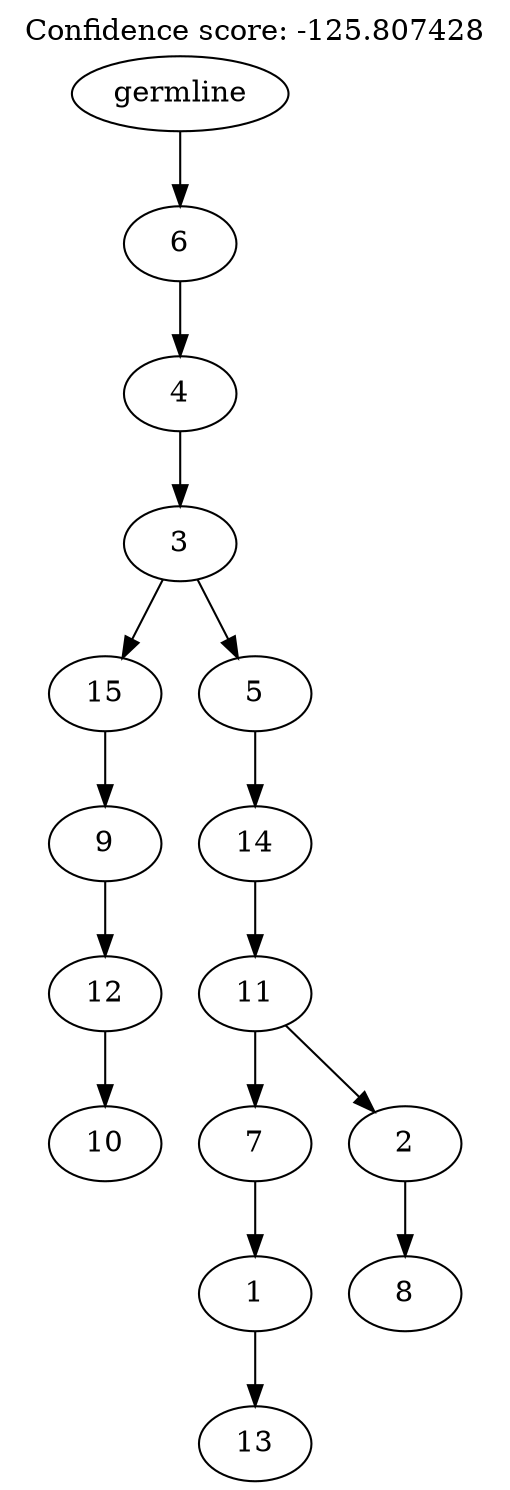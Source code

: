 digraph g {
	"14" -> "15";
	"15" [label="10"];
	"13" -> "14";
	"14" [label="12"];
	"12" -> "13";
	"13" [label="9"];
	"10" -> "11";
	"11" [label="13"];
	"9" -> "10";
	"10" [label="1"];
	"7" -> "8";
	"8" [label="8"];
	"6" -> "7";
	"7" [label="2"];
	"6" -> "9";
	"9" [label="7"];
	"5" -> "6";
	"6" [label="11"];
	"4" -> "5";
	"5" [label="14"];
	"3" -> "4";
	"4" [label="5"];
	"3" -> "12";
	"12" [label="15"];
	"2" -> "3";
	"3" [label="3"];
	"1" -> "2";
	"2" [label="4"];
	"0" -> "1";
	"1" [label="6"];
	"0" [label="germline"];
	labelloc="t";
	label="Confidence score: -125.807428";
}
